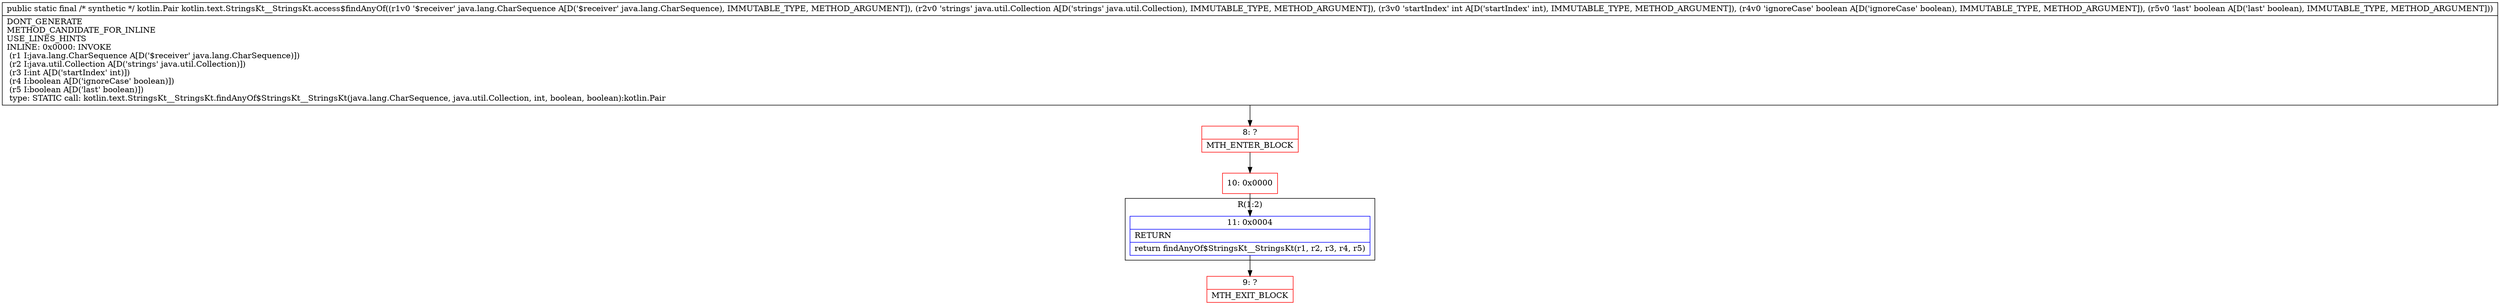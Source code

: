 digraph "CFG forkotlin.text.StringsKt__StringsKt.access$findAnyOf(Ljava\/lang\/CharSequence;Ljava\/util\/Collection;IZZ)Lkotlin\/Pair;" {
subgraph cluster_Region_467343777 {
label = "R(1:2)";
node [shape=record,color=blue];
Node_11 [shape=record,label="{11\:\ 0x0004|RETURN\l|return findAnyOf$StringsKt__StringsKt(r1, r2, r3, r4, r5)\l}"];
}
Node_8 [shape=record,color=red,label="{8\:\ ?|MTH_ENTER_BLOCK\l}"];
Node_10 [shape=record,color=red,label="{10\:\ 0x0000}"];
Node_9 [shape=record,color=red,label="{9\:\ ?|MTH_EXIT_BLOCK\l}"];
MethodNode[shape=record,label="{public static final \/* synthetic *\/ kotlin.Pair kotlin.text.StringsKt__StringsKt.access$findAnyOf((r1v0 '$receiver' java.lang.CharSequence A[D('$receiver' java.lang.CharSequence), IMMUTABLE_TYPE, METHOD_ARGUMENT]), (r2v0 'strings' java.util.Collection A[D('strings' java.util.Collection), IMMUTABLE_TYPE, METHOD_ARGUMENT]), (r3v0 'startIndex' int A[D('startIndex' int), IMMUTABLE_TYPE, METHOD_ARGUMENT]), (r4v0 'ignoreCase' boolean A[D('ignoreCase' boolean), IMMUTABLE_TYPE, METHOD_ARGUMENT]), (r5v0 'last' boolean A[D('last' boolean), IMMUTABLE_TYPE, METHOD_ARGUMENT]))  | DONT_GENERATE\lMETHOD_CANDIDATE_FOR_INLINE\lUSE_LINES_HINTS\lINLINE: 0x0000: INVOKE  \l  (r1 I:java.lang.CharSequence A[D('$receiver' java.lang.CharSequence)])\l  (r2 I:java.util.Collection A[D('strings' java.util.Collection)])\l  (r3 I:int A[D('startIndex' int)])\l  (r4 I:boolean A[D('ignoreCase' boolean)])\l  (r5 I:boolean A[D('last' boolean)])\l type: STATIC call: kotlin.text.StringsKt__StringsKt.findAnyOf$StringsKt__StringsKt(java.lang.CharSequence, java.util.Collection, int, boolean, boolean):kotlin.Pair\l}"];
MethodNode -> Node_8;Node_11 -> Node_9;
Node_8 -> Node_10;
Node_10 -> Node_11;
}

